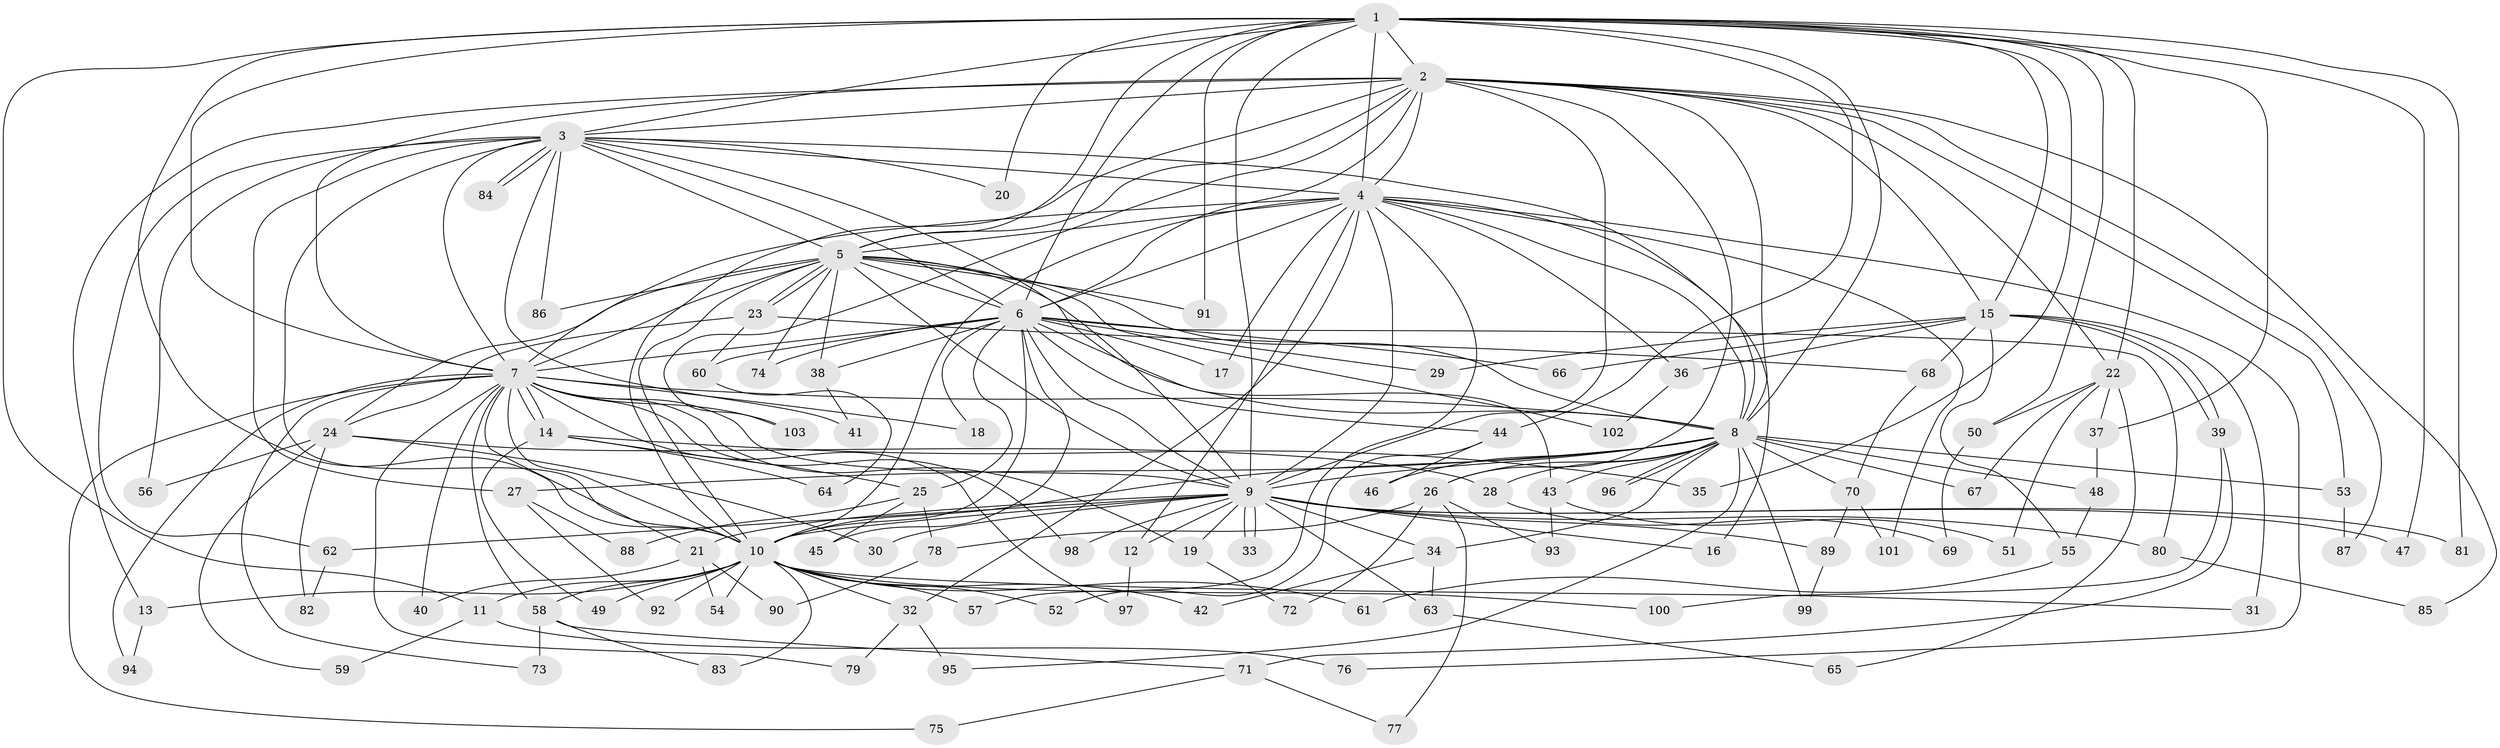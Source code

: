 // Generated by graph-tools (version 1.1) at 2025/11/02/27/25 16:11:00]
// undirected, 103 vertices, 231 edges
graph export_dot {
graph [start="1"]
  node [color=gray90,style=filled];
  1;
  2;
  3;
  4;
  5;
  6;
  7;
  8;
  9;
  10;
  11;
  12;
  13;
  14;
  15;
  16;
  17;
  18;
  19;
  20;
  21;
  22;
  23;
  24;
  25;
  26;
  27;
  28;
  29;
  30;
  31;
  32;
  33;
  34;
  35;
  36;
  37;
  38;
  39;
  40;
  41;
  42;
  43;
  44;
  45;
  46;
  47;
  48;
  49;
  50;
  51;
  52;
  53;
  54;
  55;
  56;
  57;
  58;
  59;
  60;
  61;
  62;
  63;
  64;
  65;
  66;
  67;
  68;
  69;
  70;
  71;
  72;
  73;
  74;
  75;
  76;
  77;
  78;
  79;
  80;
  81;
  82;
  83;
  84;
  85;
  86;
  87;
  88;
  89;
  90;
  91;
  92;
  93;
  94;
  95;
  96;
  97;
  98;
  99;
  100;
  101;
  102;
  103;
  1 -- 2;
  1 -- 3;
  1 -- 4;
  1 -- 5;
  1 -- 6;
  1 -- 7;
  1 -- 8;
  1 -- 9;
  1 -- 10;
  1 -- 11;
  1 -- 15;
  1 -- 20;
  1 -- 22;
  1 -- 35;
  1 -- 37;
  1 -- 44;
  1 -- 47;
  1 -- 50;
  1 -- 81;
  1 -- 91;
  2 -- 3;
  2 -- 4;
  2 -- 5;
  2 -- 6;
  2 -- 7;
  2 -- 8;
  2 -- 9;
  2 -- 10;
  2 -- 13;
  2 -- 15;
  2 -- 22;
  2 -- 26;
  2 -- 53;
  2 -- 85;
  2 -- 87;
  2 -- 103;
  3 -- 4;
  3 -- 5;
  3 -- 6;
  3 -- 7;
  3 -- 8;
  3 -- 9;
  3 -- 10;
  3 -- 20;
  3 -- 27;
  3 -- 41;
  3 -- 56;
  3 -- 62;
  3 -- 84;
  3 -- 84;
  3 -- 86;
  4 -- 5;
  4 -- 6;
  4 -- 7;
  4 -- 8;
  4 -- 9;
  4 -- 10;
  4 -- 12;
  4 -- 16;
  4 -- 17;
  4 -- 32;
  4 -- 36;
  4 -- 57;
  4 -- 76;
  4 -- 101;
  5 -- 6;
  5 -- 7;
  5 -- 8;
  5 -- 9;
  5 -- 10;
  5 -- 23;
  5 -- 23;
  5 -- 24;
  5 -- 38;
  5 -- 43;
  5 -- 74;
  5 -- 86;
  5 -- 91;
  5 -- 102;
  6 -- 7;
  6 -- 8;
  6 -- 9;
  6 -- 10;
  6 -- 17;
  6 -- 18;
  6 -- 25;
  6 -- 29;
  6 -- 38;
  6 -- 44;
  6 -- 45;
  6 -- 60;
  6 -- 66;
  6 -- 74;
  6 -- 80;
  7 -- 8;
  7 -- 9;
  7 -- 10;
  7 -- 14;
  7 -- 14;
  7 -- 18;
  7 -- 19;
  7 -- 21;
  7 -- 40;
  7 -- 58;
  7 -- 73;
  7 -- 75;
  7 -- 79;
  7 -- 94;
  7 -- 97;
  7 -- 98;
  7 -- 103;
  8 -- 9;
  8 -- 10;
  8 -- 26;
  8 -- 27;
  8 -- 28;
  8 -- 34;
  8 -- 43;
  8 -- 46;
  8 -- 48;
  8 -- 53;
  8 -- 67;
  8 -- 70;
  8 -- 95;
  8 -- 96;
  8 -- 96;
  8 -- 99;
  9 -- 10;
  9 -- 12;
  9 -- 16;
  9 -- 19;
  9 -- 21;
  9 -- 30;
  9 -- 33;
  9 -- 33;
  9 -- 34;
  9 -- 47;
  9 -- 62;
  9 -- 63;
  9 -- 80;
  9 -- 81;
  9 -- 89;
  9 -- 98;
  10 -- 11;
  10 -- 13;
  10 -- 31;
  10 -- 32;
  10 -- 42;
  10 -- 49;
  10 -- 52;
  10 -- 54;
  10 -- 57;
  10 -- 58;
  10 -- 61;
  10 -- 83;
  10 -- 92;
  10 -- 100;
  11 -- 59;
  11 -- 76;
  12 -- 97;
  13 -- 94;
  14 -- 25;
  14 -- 35;
  14 -- 49;
  14 -- 64;
  15 -- 29;
  15 -- 31;
  15 -- 36;
  15 -- 39;
  15 -- 39;
  15 -- 55;
  15 -- 66;
  15 -- 68;
  19 -- 72;
  21 -- 40;
  21 -- 54;
  21 -- 90;
  22 -- 37;
  22 -- 50;
  22 -- 51;
  22 -- 65;
  22 -- 67;
  23 -- 24;
  23 -- 60;
  23 -- 68;
  24 -- 28;
  24 -- 30;
  24 -- 56;
  24 -- 59;
  24 -- 82;
  25 -- 45;
  25 -- 78;
  25 -- 88;
  26 -- 72;
  26 -- 77;
  26 -- 78;
  26 -- 93;
  27 -- 88;
  27 -- 92;
  28 -- 69;
  32 -- 79;
  32 -- 95;
  34 -- 42;
  34 -- 63;
  36 -- 102;
  37 -- 48;
  38 -- 41;
  39 -- 71;
  39 -- 100;
  43 -- 51;
  43 -- 93;
  44 -- 46;
  44 -- 52;
  48 -- 55;
  50 -- 69;
  53 -- 87;
  55 -- 61;
  58 -- 71;
  58 -- 73;
  58 -- 83;
  60 -- 64;
  62 -- 82;
  63 -- 65;
  68 -- 70;
  70 -- 89;
  70 -- 101;
  71 -- 75;
  71 -- 77;
  78 -- 90;
  80 -- 85;
  89 -- 99;
}
